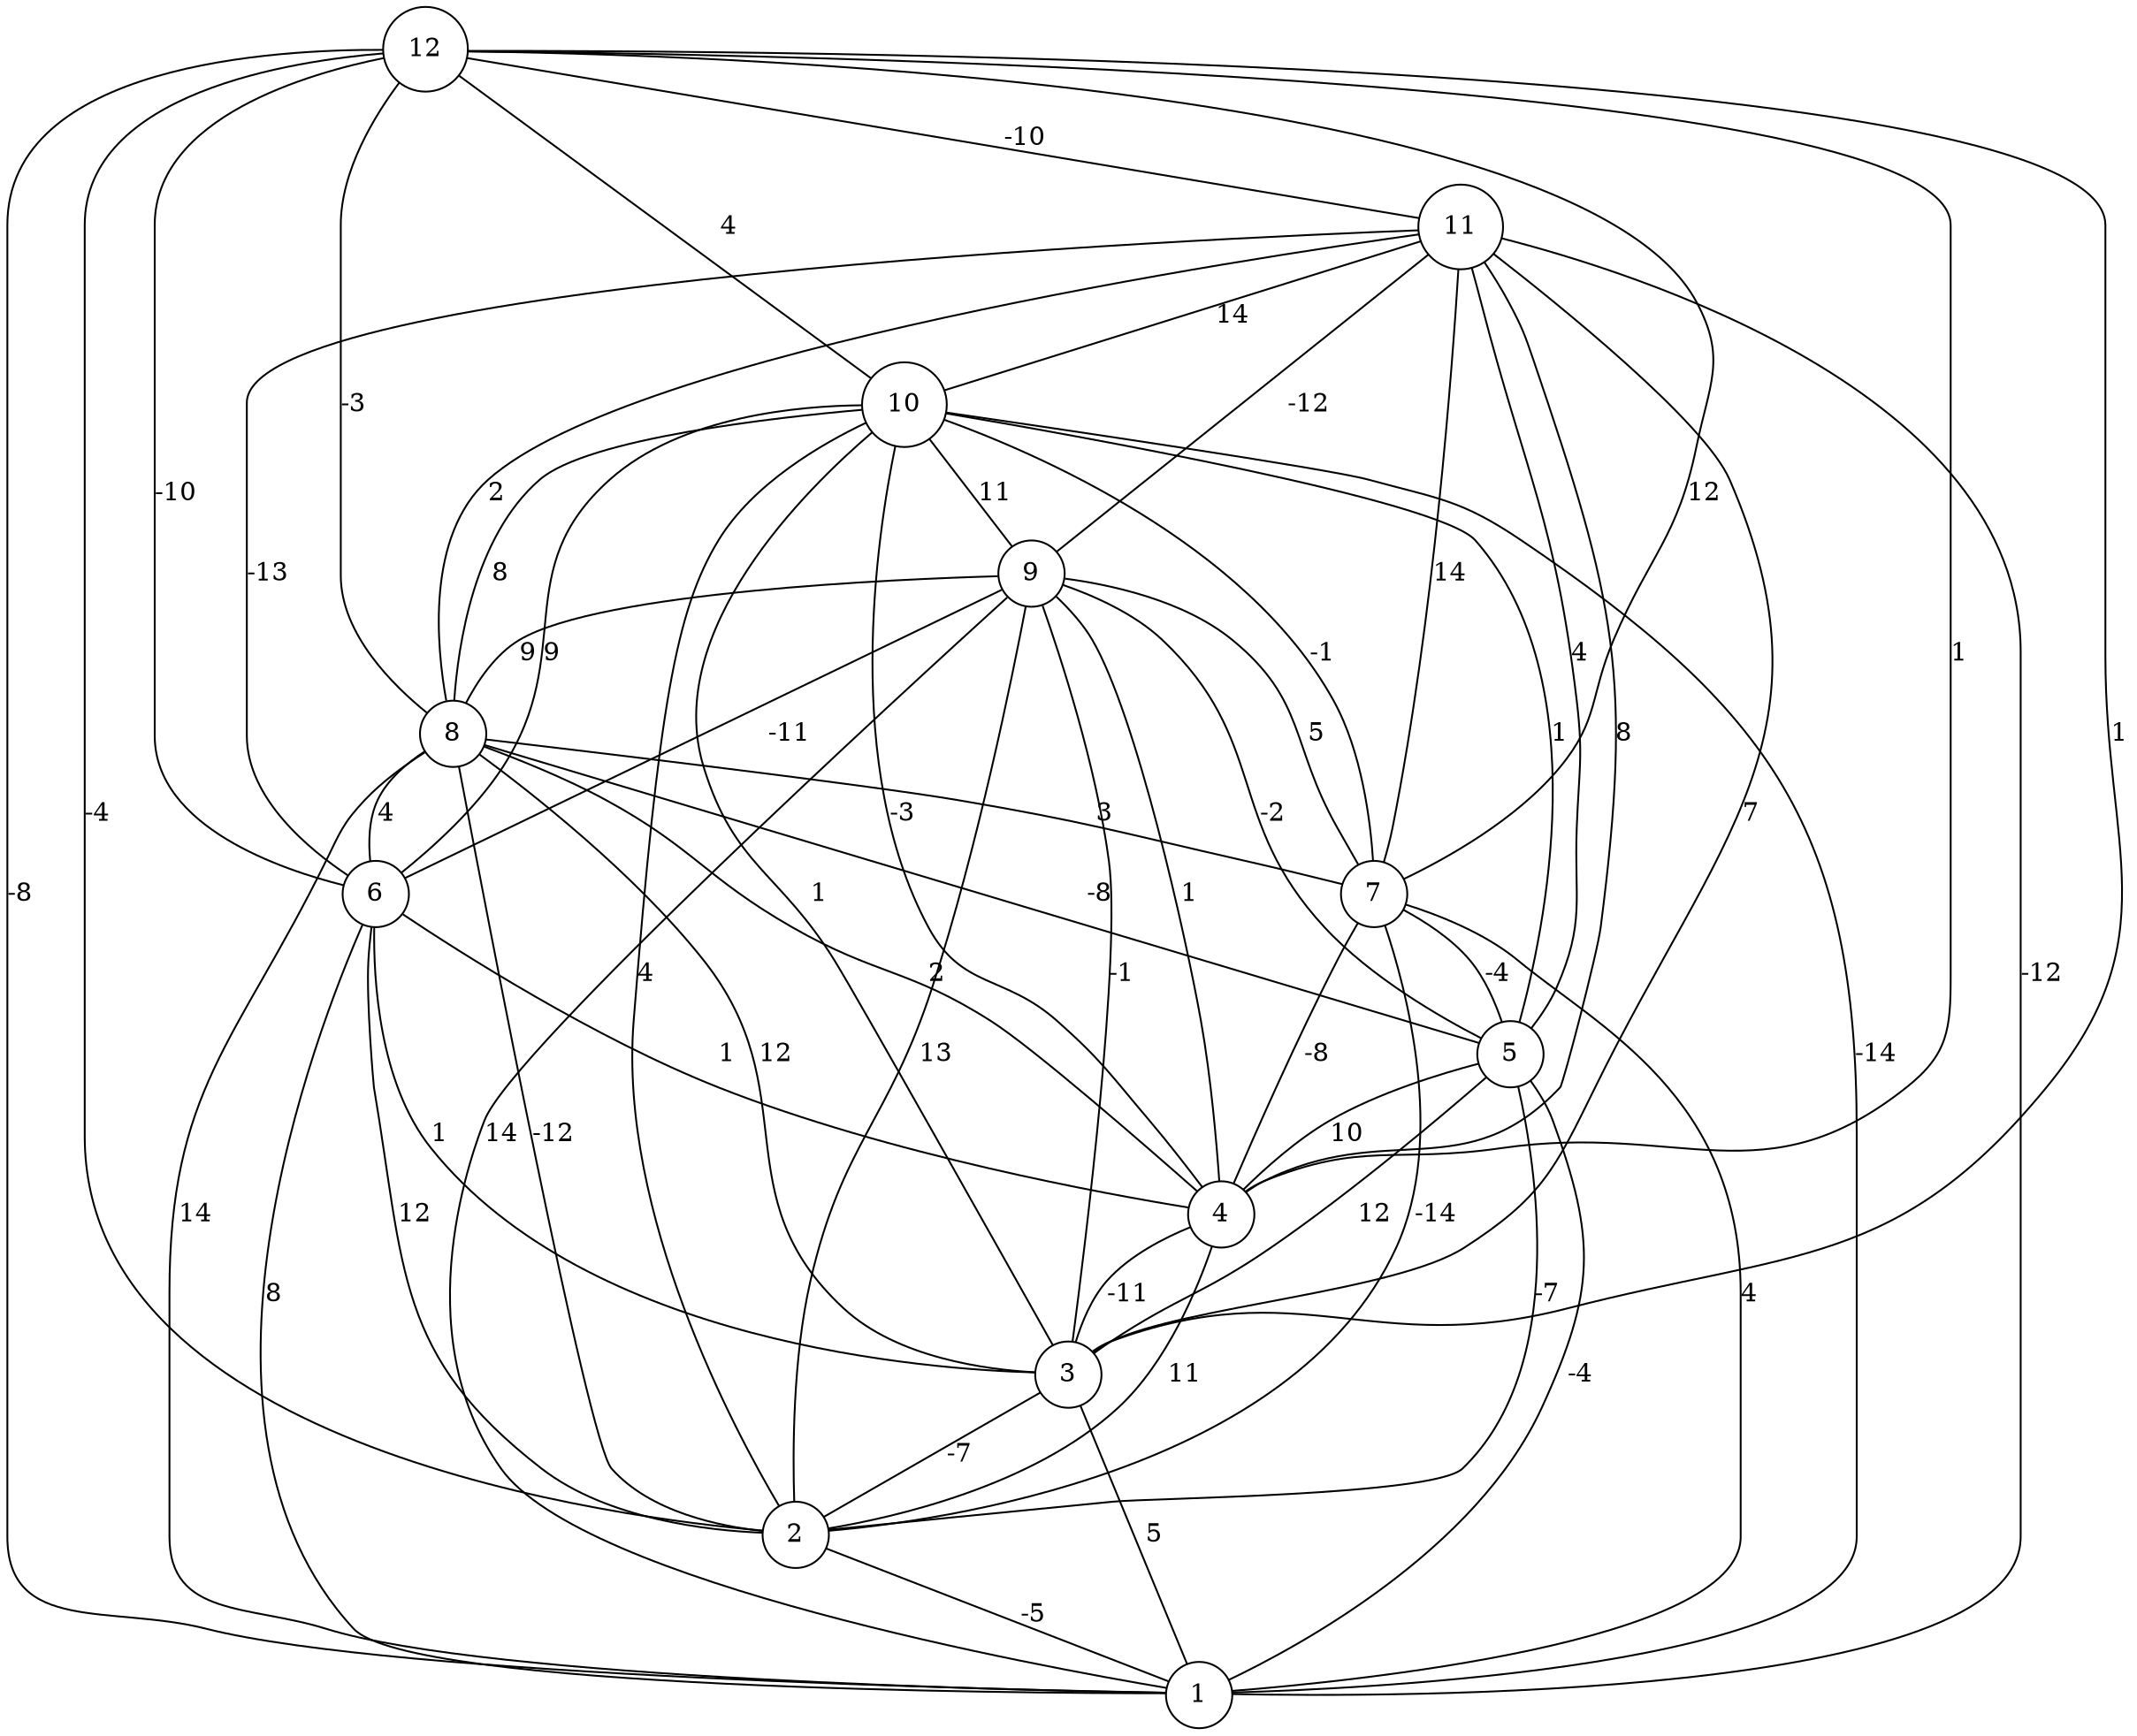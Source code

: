 graph { 
	 fontname="Helvetica,Arial,sans-serif" 
	 node [shape = circle]; 
	 12 -- 1 [label = "-8"];
	 12 -- 2 [label = "-4"];
	 12 -- 3 [label = "1"];
	 12 -- 4 [label = "1"];
	 12 -- 6 [label = "-10"];
	 12 -- 7 [label = "12"];
	 12 -- 8 [label = "-3"];
	 12 -- 10 [label = "4"];
	 12 -- 11 [label = "-10"];
	 11 -- 1 [label = "-12"];
	 11 -- 3 [label = "7"];
	 11 -- 4 [label = "8"];
	 11 -- 5 [label = "4"];
	 11 -- 6 [label = "-13"];
	 11 -- 7 [label = "14"];
	 11 -- 8 [label = "2"];
	 11 -- 9 [label = "-12"];
	 11 -- 10 [label = "14"];
	 10 -- 1 [label = "-14"];
	 10 -- 2 [label = "4"];
	 10 -- 3 [label = "1"];
	 10 -- 4 [label = "-3"];
	 10 -- 5 [label = "1"];
	 10 -- 6 [label = "9"];
	 10 -- 7 [label = "-1"];
	 10 -- 8 [label = "8"];
	 10 -- 9 [label = "11"];
	 9 -- 1 [label = "14"];
	 9 -- 2 [label = "13"];
	 9 -- 3 [label = "-1"];
	 9 -- 4 [label = "1"];
	 9 -- 5 [label = "-2"];
	 9 -- 6 [label = "-11"];
	 9 -- 7 [label = "5"];
	 9 -- 8 [label = "9"];
	 8 -- 1 [label = "14"];
	 8 -- 2 [label = "-12"];
	 8 -- 3 [label = "12"];
	 8 -- 4 [label = "2"];
	 8 -- 5 [label = "-8"];
	 8 -- 6 [label = "4"];
	 8 -- 7 [label = "3"];
	 7 -- 1 [label = "4"];
	 7 -- 2 [label = "-14"];
	 7 -- 4 [label = "-8"];
	 7 -- 5 [label = "-4"];
	 6 -- 1 [label = "8"];
	 6 -- 2 [label = "12"];
	 6 -- 3 [label = "1"];
	 6 -- 4 [label = "1"];
	 5 -- 1 [label = "-4"];
	 5 -- 2 [label = "-7"];
	 5 -- 3 [label = "12"];
	 5 -- 4 [label = "10"];
	 4 -- 2 [label = "11"];
	 4 -- 3 [label = "-11"];
	 3 -- 1 [label = "5"];
	 3 -- 2 [label = "-7"];
	 2 -- 1 [label = "-5"];
	 1;
	 2;
	 3;
	 4;
	 5;
	 6;
	 7;
	 8;
	 9;
	 10;
	 11;
	 12;
}
